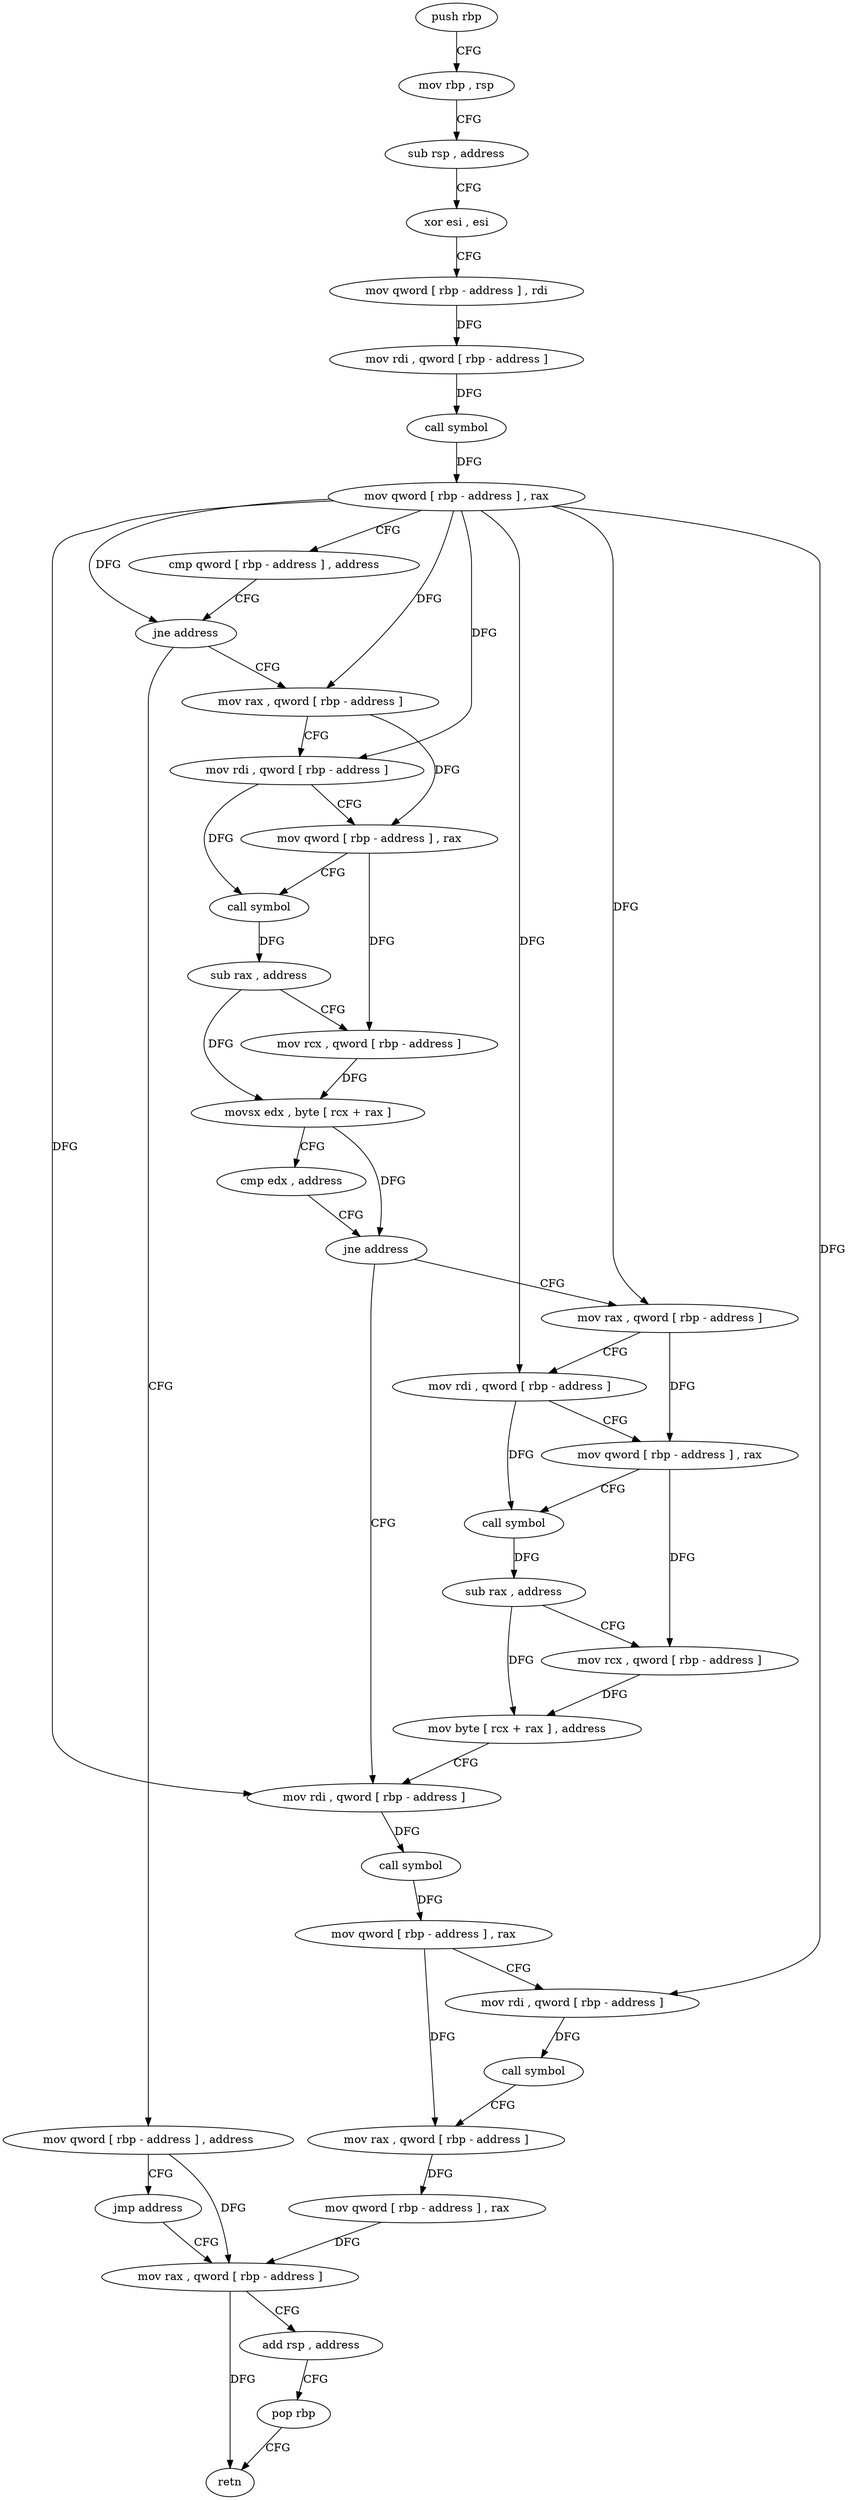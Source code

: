 digraph "func" {
"84336" [label = "push rbp" ]
"84337" [label = "mov rbp , rsp" ]
"84340" [label = "sub rsp , address" ]
"84344" [label = "xor esi , esi" ]
"84346" [label = "mov qword [ rbp - address ] , rdi" ]
"84350" [label = "mov rdi , qword [ rbp - address ]" ]
"84354" [label = "call symbol" ]
"84359" [label = "mov qword [ rbp - address ] , rax" ]
"84363" [label = "cmp qword [ rbp - address ] , address" ]
"84368" [label = "jne address" ]
"84387" [label = "mov rax , qword [ rbp - address ]" ]
"84374" [label = "mov qword [ rbp - address ] , address" ]
"84391" [label = "mov rdi , qword [ rbp - address ]" ]
"84395" [label = "mov qword [ rbp - address ] , rax" ]
"84399" [label = "call symbol" ]
"84404" [label = "sub rax , address" ]
"84410" [label = "mov rcx , qword [ rbp - address ]" ]
"84414" [label = "movsx edx , byte [ rcx + rax ]" ]
"84418" [label = "cmp edx , address" ]
"84421" [label = "jne address" ]
"84458" [label = "mov rdi , qword [ rbp - address ]" ]
"84427" [label = "mov rax , qword [ rbp - address ]" ]
"84382" [label = "jmp address" ]
"84488" [label = "mov rax , qword [ rbp - address ]" ]
"84462" [label = "call symbol" ]
"84467" [label = "mov qword [ rbp - address ] , rax" ]
"84471" [label = "mov rdi , qword [ rbp - address ]" ]
"84475" [label = "call symbol" ]
"84480" [label = "mov rax , qword [ rbp - address ]" ]
"84484" [label = "mov qword [ rbp - address ] , rax" ]
"84431" [label = "mov rdi , qword [ rbp - address ]" ]
"84435" [label = "mov qword [ rbp - address ] , rax" ]
"84439" [label = "call symbol" ]
"84444" [label = "sub rax , address" ]
"84450" [label = "mov rcx , qword [ rbp - address ]" ]
"84454" [label = "mov byte [ rcx + rax ] , address" ]
"84492" [label = "add rsp , address" ]
"84496" [label = "pop rbp" ]
"84497" [label = "retn" ]
"84336" -> "84337" [ label = "CFG" ]
"84337" -> "84340" [ label = "CFG" ]
"84340" -> "84344" [ label = "CFG" ]
"84344" -> "84346" [ label = "CFG" ]
"84346" -> "84350" [ label = "DFG" ]
"84350" -> "84354" [ label = "DFG" ]
"84354" -> "84359" [ label = "DFG" ]
"84359" -> "84363" [ label = "CFG" ]
"84359" -> "84368" [ label = "DFG" ]
"84359" -> "84387" [ label = "DFG" ]
"84359" -> "84391" [ label = "DFG" ]
"84359" -> "84458" [ label = "DFG" ]
"84359" -> "84471" [ label = "DFG" ]
"84359" -> "84427" [ label = "DFG" ]
"84359" -> "84431" [ label = "DFG" ]
"84363" -> "84368" [ label = "CFG" ]
"84368" -> "84387" [ label = "CFG" ]
"84368" -> "84374" [ label = "CFG" ]
"84387" -> "84391" [ label = "CFG" ]
"84387" -> "84395" [ label = "DFG" ]
"84374" -> "84382" [ label = "CFG" ]
"84374" -> "84488" [ label = "DFG" ]
"84391" -> "84395" [ label = "CFG" ]
"84391" -> "84399" [ label = "DFG" ]
"84395" -> "84399" [ label = "CFG" ]
"84395" -> "84410" [ label = "DFG" ]
"84399" -> "84404" [ label = "DFG" ]
"84404" -> "84410" [ label = "CFG" ]
"84404" -> "84414" [ label = "DFG" ]
"84410" -> "84414" [ label = "DFG" ]
"84414" -> "84418" [ label = "CFG" ]
"84414" -> "84421" [ label = "DFG" ]
"84418" -> "84421" [ label = "CFG" ]
"84421" -> "84458" [ label = "CFG" ]
"84421" -> "84427" [ label = "CFG" ]
"84458" -> "84462" [ label = "DFG" ]
"84427" -> "84431" [ label = "CFG" ]
"84427" -> "84435" [ label = "DFG" ]
"84382" -> "84488" [ label = "CFG" ]
"84488" -> "84492" [ label = "CFG" ]
"84488" -> "84497" [ label = "DFG" ]
"84462" -> "84467" [ label = "DFG" ]
"84467" -> "84471" [ label = "CFG" ]
"84467" -> "84480" [ label = "DFG" ]
"84471" -> "84475" [ label = "DFG" ]
"84475" -> "84480" [ label = "CFG" ]
"84480" -> "84484" [ label = "DFG" ]
"84484" -> "84488" [ label = "DFG" ]
"84431" -> "84435" [ label = "CFG" ]
"84431" -> "84439" [ label = "DFG" ]
"84435" -> "84439" [ label = "CFG" ]
"84435" -> "84450" [ label = "DFG" ]
"84439" -> "84444" [ label = "DFG" ]
"84444" -> "84450" [ label = "CFG" ]
"84444" -> "84454" [ label = "DFG" ]
"84450" -> "84454" [ label = "DFG" ]
"84454" -> "84458" [ label = "CFG" ]
"84492" -> "84496" [ label = "CFG" ]
"84496" -> "84497" [ label = "CFG" ]
}
